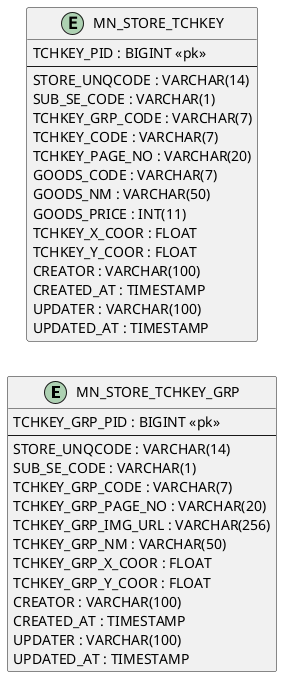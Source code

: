 @startuml

left to right direction

entity "MN_STORE_TCHKEY_GRP" as mnStoreTchkeyGrp {
  TCHKEY_GRP_PID : BIGINT <<pk>>
  --
  STORE_UNQCODE : VARCHAR(14)
  SUB_SE_CODE : VARCHAR(1)
  TCHKEY_GRP_CODE : VARCHAR(7)
  TCHKEY_GRP_PAGE_NO : VARCHAR(20)
  TCHKEY_GRP_IMG_URL : VARCHAR(256)
  TCHKEY_GRP_NM : VARCHAR(50)
  TCHKEY_GRP_X_COOR : FLOAT
  TCHKEY_GRP_Y_COOR : FLOAT
  CREATOR : VARCHAR(100)
  CREATED_AT : TIMESTAMP
  UPDATER : VARCHAR(100)
  UPDATED_AT : TIMESTAMP
}

entity "MN_STORE_TCHKEY" as mnStoreTchkey {
  TCHKEY_PID : BIGINT <<pk>>
  --
  STORE_UNQCODE : VARCHAR(14)
  SUB_SE_CODE : VARCHAR(1)
  TCHKEY_GRP_CODE : VARCHAR(7)
  TCHKEY_CODE : VARCHAR(7)
  TCHKEY_PAGE_NO : VARCHAR(20)
  GOODS_CODE : VARCHAR(7)
  GOODS_NM : VARCHAR(50)
  GOODS_PRICE : INT(11)
  TCHKEY_X_COOR : FLOAT
  TCHKEY_Y_COOR : FLOAT
  CREATOR : VARCHAR(100)
  CREATED_AT : TIMESTAMP
  UPDATER : VARCHAR(100)
  UPDATED_AT : TIMESTAMP
}


@enduml